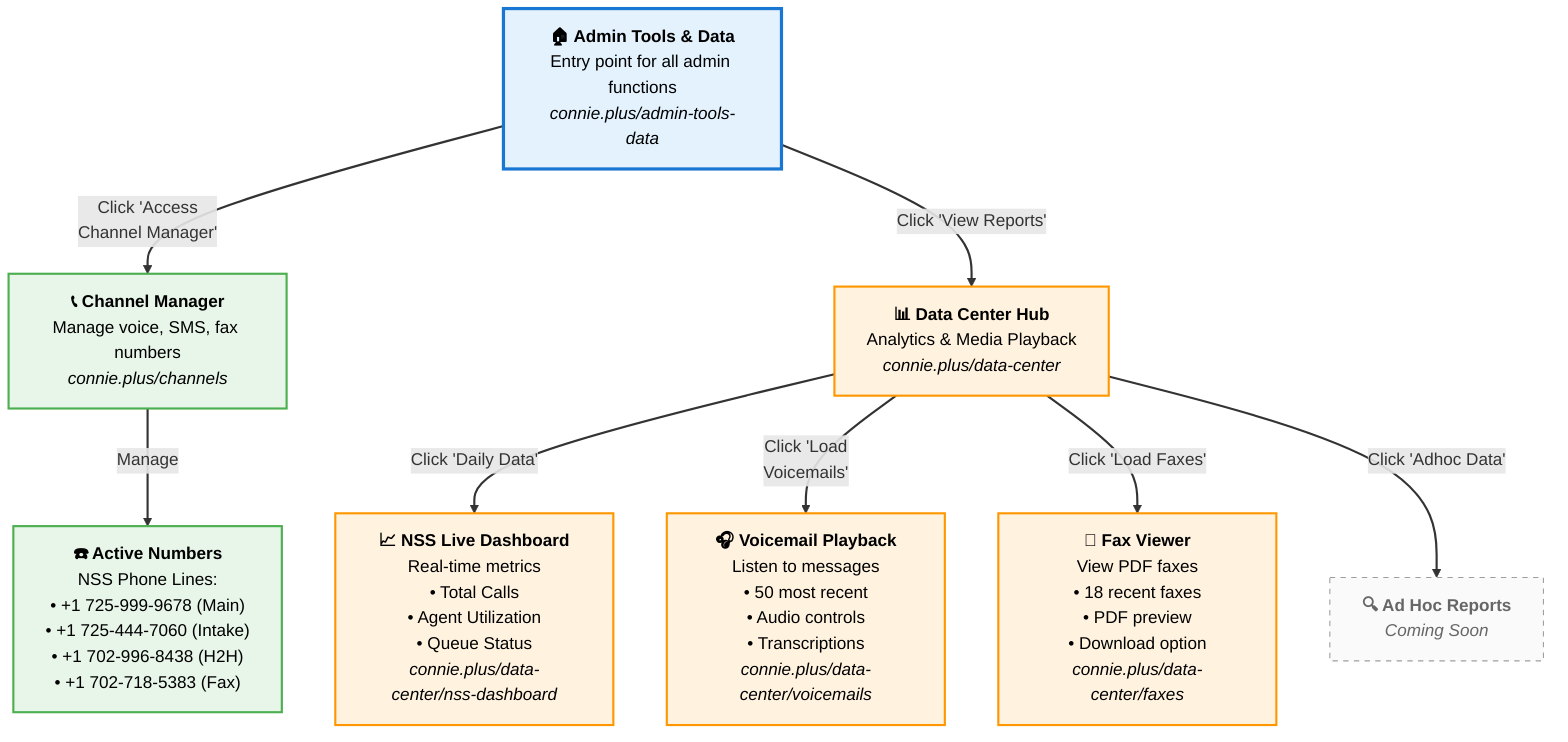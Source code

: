 graph TD
    Start["<b>🏠 Admin Tools & Data</b><br/>Entry point for all admin functions<br/><i>connie.plus/admin-tools-data</i>"]
    
    Start -->|"Click 'Access<br/>Channel Manager'"| CM["<b>📞 Channel Manager</b><br/>Manage voice, SMS, fax numbers<br/><i>connie.plus/channels</i>"]
    
    Start -->|"Click 'View Reports'"| DC["<b>📊 Data Center Hub</b><br/>Analytics & Media Playback<br/><i>connie.plus/data-center</i>"]
    
    DC -->|"Click 'Daily Data'"| Dashboard["<b>📈 NSS Live Dashboard</b><br/>Real-time metrics<br/>• Total Calls<br/>• Agent Utilization<br/>• Queue Status<br/><i>connie.plus/data-center/nss-dashboard</i>"]
    
    DC -->|"Click 'Load<br/>Voicemails'"| VM["<b>🎧 Voicemail Playback</b><br/>Listen to messages<br/>• 50 most recent<br/>• Audio controls<br/>• Transcriptions<br/><i>connie.plus/data-center/voicemails</i>"]
    
    DC -->|"Click 'Load Faxes'"| Fax["<b>📠 Fax Viewer</b><br/>View PDF faxes<br/>• 18 recent faxes<br/>• PDF preview<br/>• Download option<br/><i>connie.plus/data-center/faxes</i>"]
    
    CM -->|"Manage"| Numbers["<b>☎️ Active Numbers</b><br/>NSS Phone Lines:<br/>• +1 725-999-9678 (Main)<br/>• +1 725-444-7060 (Intake)<br/>• +1 702-996-8438 (H2H)<br/>• +1 702-718-5383 (Fax)"]
    
    DC -->|"Click 'Adhoc Data'"| Adhoc["<b>🔍 Ad Hoc Reports</b><br/><i>Coming Soon</i>"]
    
    %% Styling
    classDef entryPoint fill:#e3f2fd,stroke:#1976d2,stroke-width:3px,color:#000
    classDef channelPath fill:#e8f5e9,stroke:#4caf50,stroke-width:2px,color:#000
    classDef dataPath fill:#fff3e0,stroke:#ff9800,stroke-width:2px,color:#000
    classDef endpoint fill:#f3e5f5,stroke:#9c27b0,stroke-width:2px,color:#000
    classDef comingSoon fill:#fafafa,stroke:#9e9e9e,stroke-width:1px,stroke-dasharray: 5 5,color:#666
    
    class Start entryPoint
    class CM,Numbers channelPath
    class DC,Dashboard,VM,Fax dataPath
    class Adhoc comingSoon
    
    %% Link styling
    linkStyle default stroke:#333,stroke-width:2px